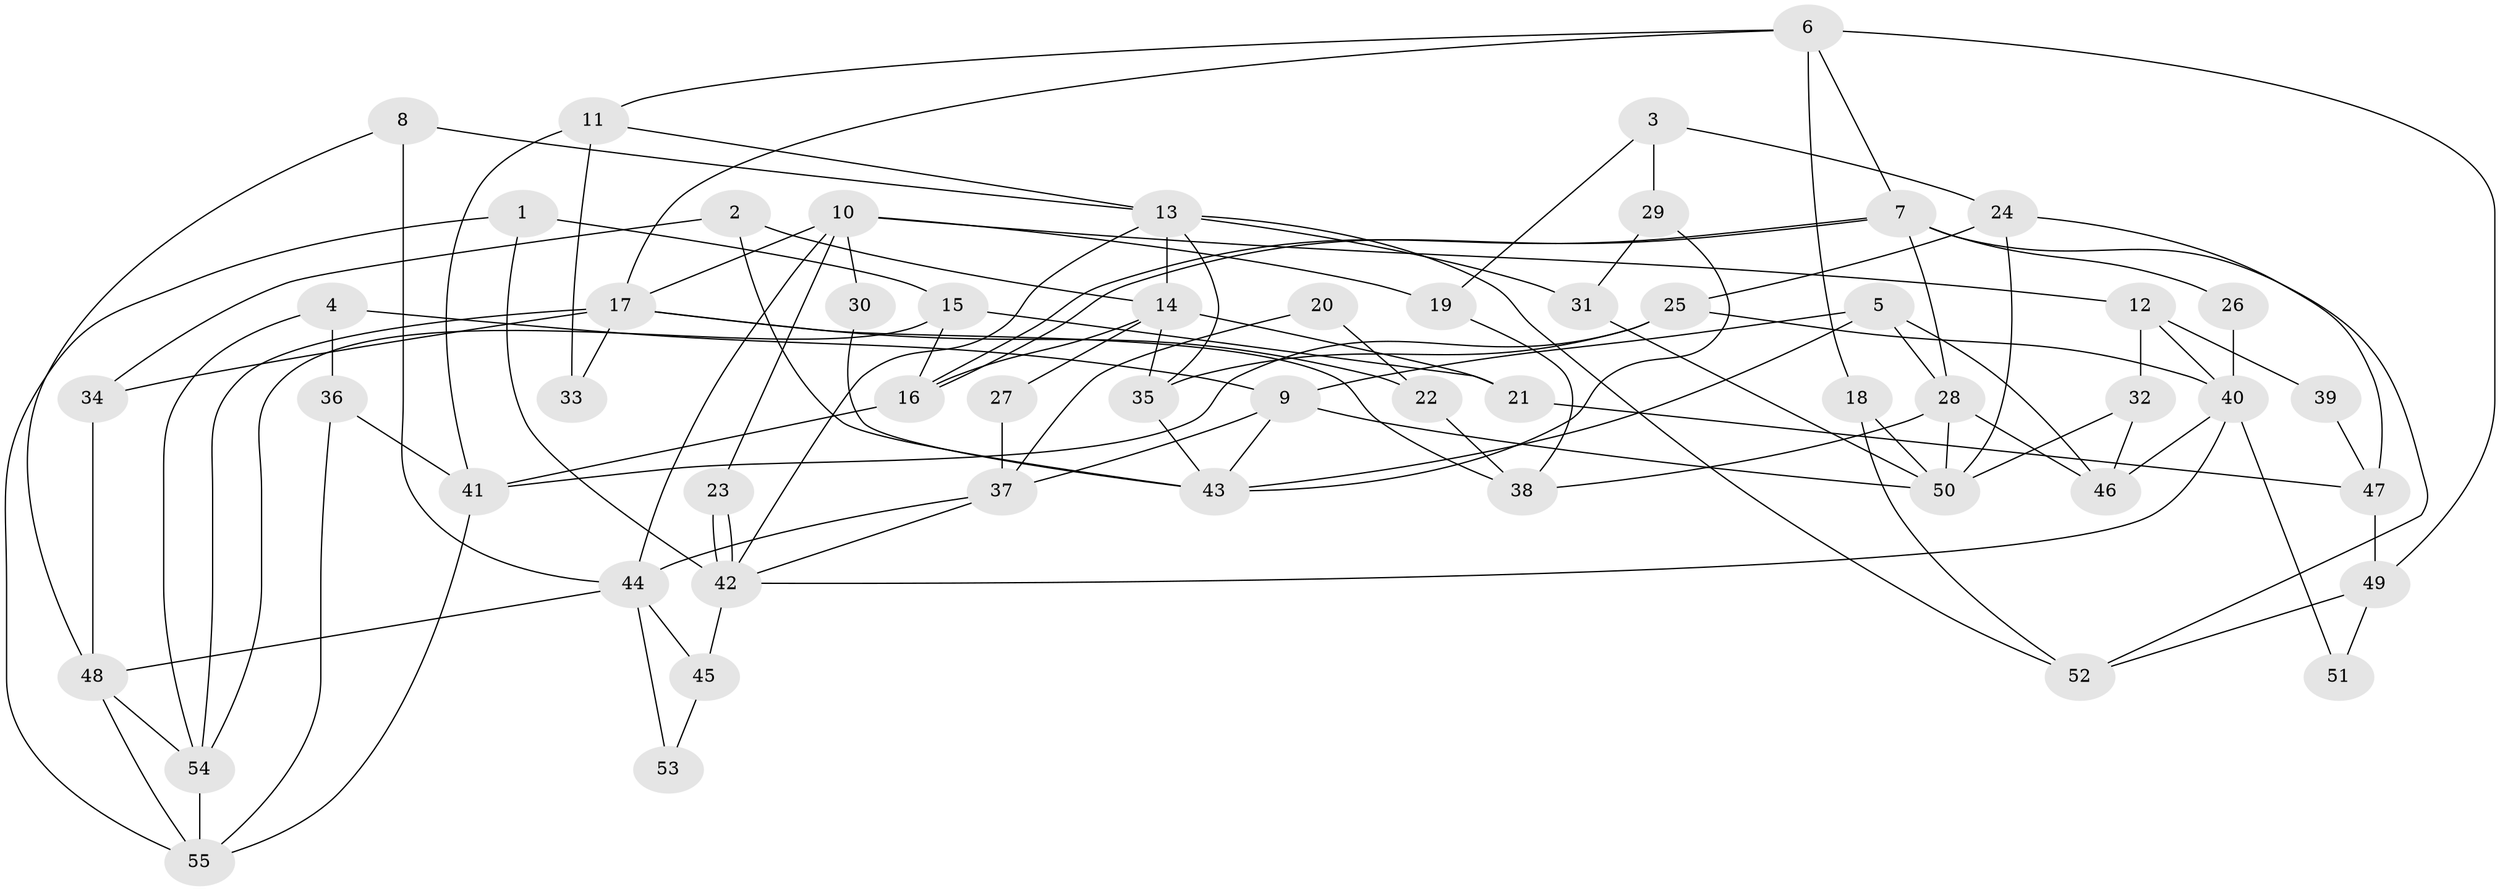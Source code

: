 // coarse degree distribution, {3: 0.18518518518518517, 14: 0.037037037037037035, 6: 0.07407407407407407, 5: 0.18518518518518517, 15: 0.037037037037037035, 7: 0.07407407407407407, 8: 0.1111111111111111, 4: 0.07407407407407407, 2: 0.18518518518518517, 1: 0.037037037037037035}
// Generated by graph-tools (version 1.1) at 2025/18/03/04/25 18:18:59]
// undirected, 55 vertices, 110 edges
graph export_dot {
graph [start="1"]
  node [color=gray90,style=filled];
  1;
  2;
  3;
  4;
  5;
  6;
  7;
  8;
  9;
  10;
  11;
  12;
  13;
  14;
  15;
  16;
  17;
  18;
  19;
  20;
  21;
  22;
  23;
  24;
  25;
  26;
  27;
  28;
  29;
  30;
  31;
  32;
  33;
  34;
  35;
  36;
  37;
  38;
  39;
  40;
  41;
  42;
  43;
  44;
  45;
  46;
  47;
  48;
  49;
  50;
  51;
  52;
  53;
  54;
  55;
  1 -- 55;
  1 -- 15;
  1 -- 42;
  2 -- 34;
  2 -- 43;
  2 -- 14;
  3 -- 19;
  3 -- 24;
  3 -- 29;
  4 -- 9;
  4 -- 54;
  4 -- 36;
  5 -- 43;
  5 -- 46;
  5 -- 9;
  5 -- 28;
  6 -- 11;
  6 -- 18;
  6 -- 7;
  6 -- 17;
  6 -- 49;
  7 -- 16;
  7 -- 16;
  7 -- 26;
  7 -- 28;
  7 -- 52;
  8 -- 13;
  8 -- 48;
  8 -- 44;
  9 -- 50;
  9 -- 37;
  9 -- 43;
  10 -- 12;
  10 -- 44;
  10 -- 17;
  10 -- 19;
  10 -- 23;
  10 -- 30;
  11 -- 13;
  11 -- 41;
  11 -- 33;
  12 -- 32;
  12 -- 40;
  12 -- 39;
  13 -- 42;
  13 -- 35;
  13 -- 14;
  13 -- 31;
  13 -- 52;
  14 -- 16;
  14 -- 21;
  14 -- 27;
  14 -- 35;
  15 -- 54;
  15 -- 16;
  15 -- 21;
  16 -- 41;
  17 -- 22;
  17 -- 33;
  17 -- 34;
  17 -- 38;
  17 -- 54;
  18 -- 52;
  18 -- 50;
  19 -- 38;
  20 -- 22;
  20 -- 37;
  21 -- 47;
  22 -- 38;
  23 -- 42;
  23 -- 42;
  24 -- 25;
  24 -- 47;
  24 -- 50;
  25 -- 35;
  25 -- 41;
  25 -- 40;
  26 -- 40;
  27 -- 37;
  28 -- 38;
  28 -- 46;
  28 -- 50;
  29 -- 31;
  29 -- 43;
  30 -- 43;
  31 -- 50;
  32 -- 50;
  32 -- 46;
  34 -- 48;
  35 -- 43;
  36 -- 55;
  36 -- 41;
  37 -- 42;
  37 -- 44;
  39 -- 47;
  40 -- 42;
  40 -- 46;
  40 -- 51;
  41 -- 55;
  42 -- 45;
  44 -- 45;
  44 -- 48;
  44 -- 53;
  45 -- 53;
  47 -- 49;
  48 -- 55;
  48 -- 54;
  49 -- 52;
  49 -- 51;
  54 -- 55;
}
